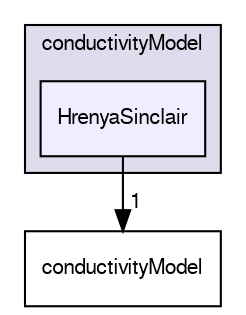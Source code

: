 digraph "applications/solvers/multiphase/twoPhaseEulerFoam/phaseCompressibleTurbulenceModels/kineticTheoryModels/conductivityModel/HrenyaSinclair" {
  bgcolor=transparent;
  compound=true
  node [ fontsize="10", fontname="FreeSans"];
  edge [ labelfontsize="10", labelfontname="FreeSans"];
  subgraph clusterdir_ba321717d448fd8e54ed59d33003675b {
    graph [ bgcolor="#ddddee", pencolor="black", label="conductivityModel" fontname="FreeSans", fontsize="10", URL="dir_ba321717d448fd8e54ed59d33003675b.html"]
  dir_0270d6547ad436b798a37289a7e8f8a1 [shape=box, label="HrenyaSinclair", style="filled", fillcolor="#eeeeff", pencolor="black", URL="dir_0270d6547ad436b798a37289a7e8f8a1.html"];
  }
  dir_f9cdb259ae9ed700b3494ad660c24205 [shape=box label="conductivityModel" URL="dir_f9cdb259ae9ed700b3494ad660c24205.html"];
  dir_0270d6547ad436b798a37289a7e8f8a1->dir_f9cdb259ae9ed700b3494ad660c24205 [headlabel="1", labeldistance=1.5 headhref="dir_000242_000240.html"];
}
